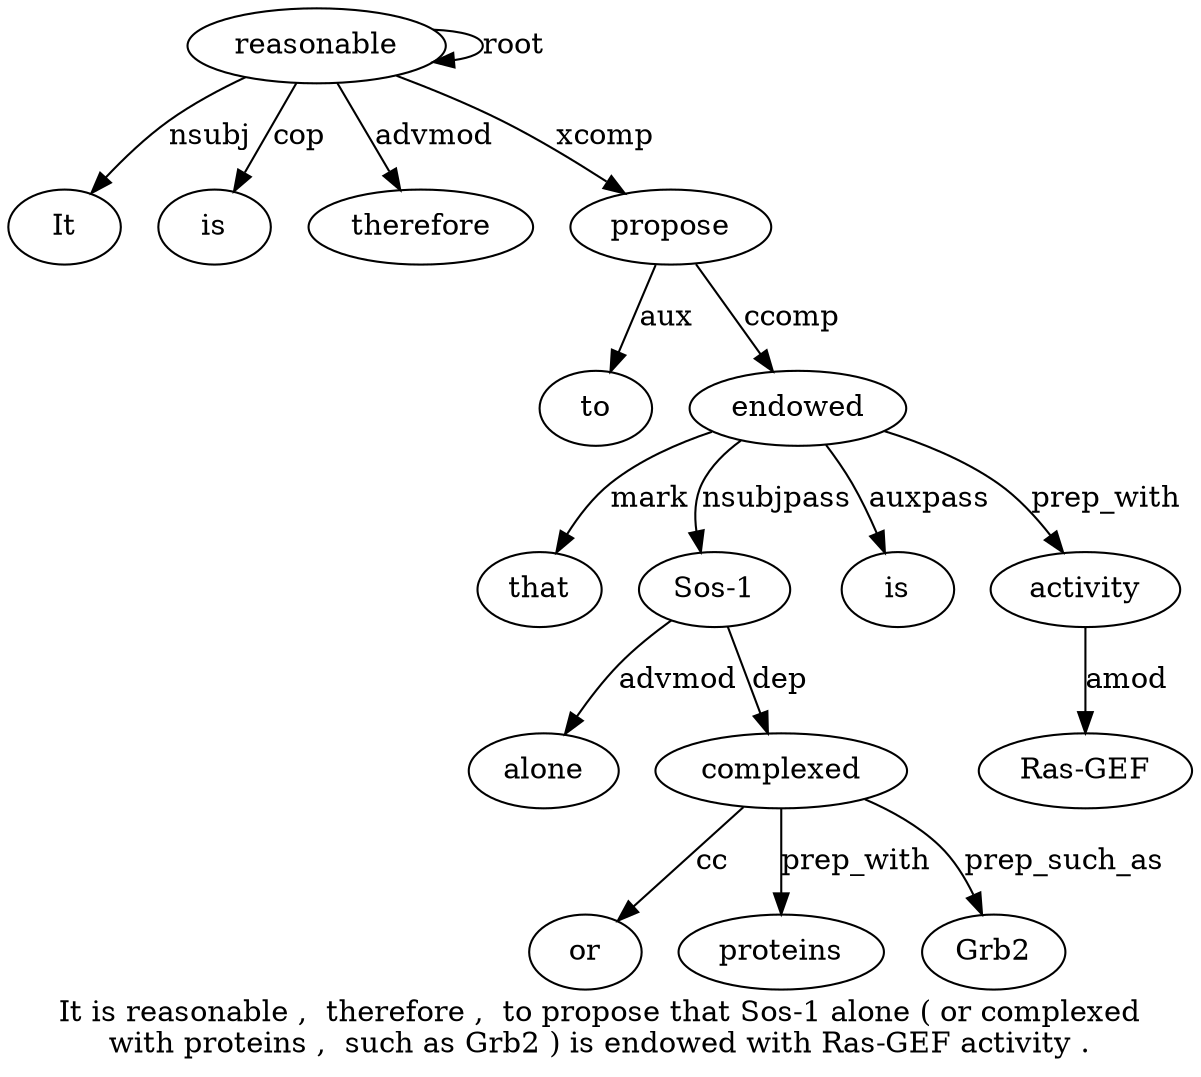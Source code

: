 digraph "It is reasonable ,  therefore ,  to propose that Sos-1 alone ( or complexed with proteins ,  such as Grb2 ) is endowed with Ras-GEF activity ." {
label="It is reasonable ,  therefore ,  to propose that Sos-1 alone ( or complexed
with proteins ,  such as Grb2 ) is endowed with Ras-GEF activity .";
reasonable3 [style=filled, fillcolor=white, label=reasonable];
It1 [style=filled, fillcolor=white, label=It];
reasonable3 -> It1  [label=nsubj];
is2 [style=filled, fillcolor=white, label=is];
reasonable3 -> is2  [label=cop];
reasonable3 -> reasonable3  [label=root];
therefore5 [style=filled, fillcolor=white, label=therefore];
reasonable3 -> therefore5  [label=advmod];
propose8 [style=filled, fillcolor=white, label=propose];
to7 [style=filled, fillcolor=white, label=to];
propose8 -> to7  [label=aux];
reasonable3 -> propose8  [label=xcomp];
endowed23 [style=filled, fillcolor=white, label=endowed];
that9 [style=filled, fillcolor=white, label=that];
endowed23 -> that9  [label=mark];
"Sos-10" [style=filled, fillcolor=white, label="Sos-1"];
endowed23 -> "Sos-10"  [label=nsubjpass];
alone11 [style=filled, fillcolor=white, label=alone];
"Sos-10" -> alone11  [label=advmod];
complexed14 [style=filled, fillcolor=white, label=complexed];
or13 [style=filled, fillcolor=white, label=or];
complexed14 -> or13  [label=cc];
"Sos-10" -> complexed14  [label=dep];
proteins16 [style=filled, fillcolor=white, label=proteins];
complexed14 -> proteins16  [label=prep_with];
Grb220 [style=filled, fillcolor=white, label=Grb2];
complexed14 -> Grb220  [label=prep_such_as];
is22 [style=filled, fillcolor=white, label=is];
endowed23 -> is22  [label=auxpass];
propose8 -> endowed23  [label=ccomp];
activity26 [style=filled, fillcolor=white, label=activity];
"Ras-GEF25" [style=filled, fillcolor=white, label="Ras-GEF"];
activity26 -> "Ras-GEF25"  [label=amod];
endowed23 -> activity26  [label=prep_with];
}
